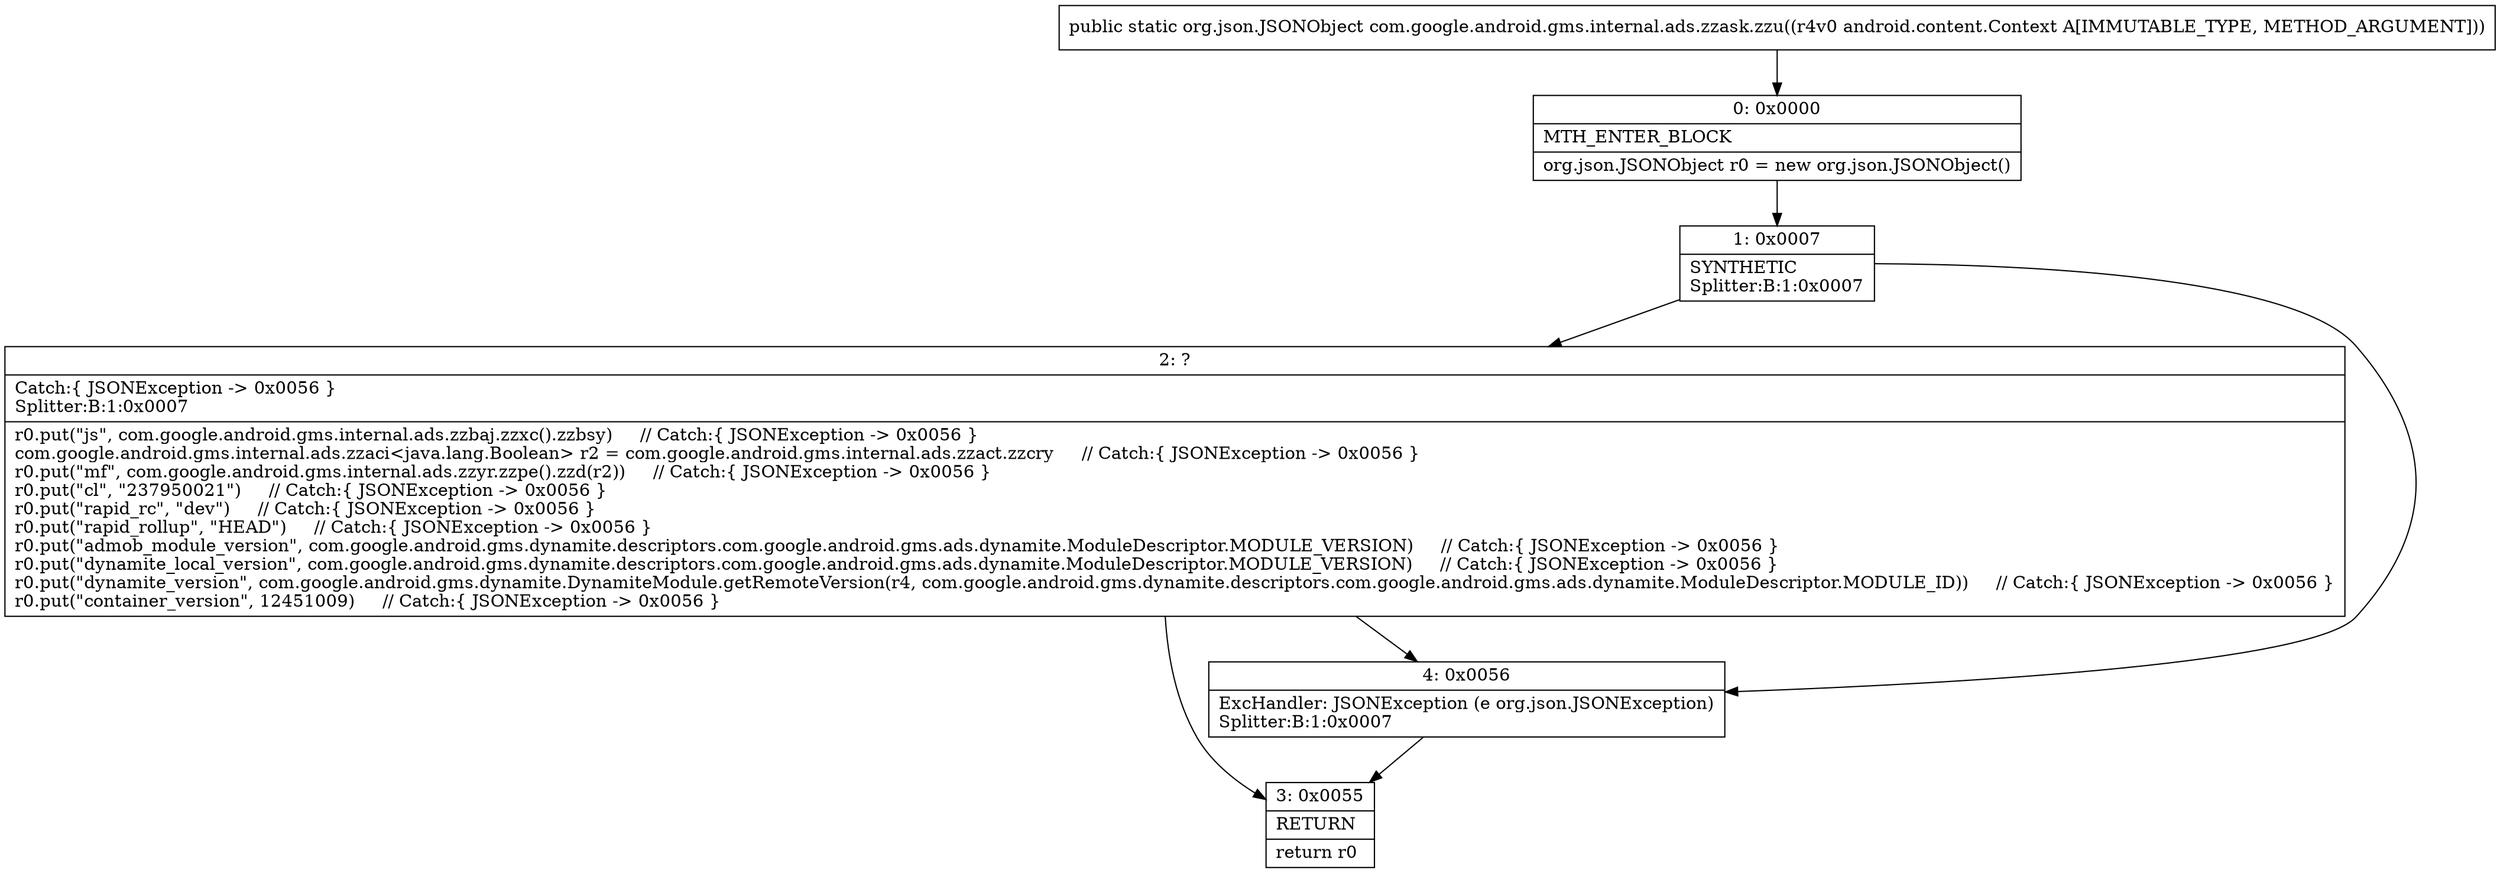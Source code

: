 digraph "CFG forcom.google.android.gms.internal.ads.zzask.zzu(Landroid\/content\/Context;)Lorg\/json\/JSONObject;" {
Node_0 [shape=record,label="{0\:\ 0x0000|MTH_ENTER_BLOCK\l|org.json.JSONObject r0 = new org.json.JSONObject()\l}"];
Node_1 [shape=record,label="{1\:\ 0x0007|SYNTHETIC\lSplitter:B:1:0x0007\l}"];
Node_2 [shape=record,label="{2\:\ ?|Catch:\{ JSONException \-\> 0x0056 \}\lSplitter:B:1:0x0007\l|r0.put(\"js\", com.google.android.gms.internal.ads.zzbaj.zzxc().zzbsy)     \/\/ Catch:\{ JSONException \-\> 0x0056 \}\lcom.google.android.gms.internal.ads.zzaci\<java.lang.Boolean\> r2 = com.google.android.gms.internal.ads.zzact.zzcry     \/\/ Catch:\{ JSONException \-\> 0x0056 \}\lr0.put(\"mf\", com.google.android.gms.internal.ads.zzyr.zzpe().zzd(r2))     \/\/ Catch:\{ JSONException \-\> 0x0056 \}\lr0.put(\"cl\", \"237950021\")     \/\/ Catch:\{ JSONException \-\> 0x0056 \}\lr0.put(\"rapid_rc\", \"dev\")     \/\/ Catch:\{ JSONException \-\> 0x0056 \}\lr0.put(\"rapid_rollup\", \"HEAD\")     \/\/ Catch:\{ JSONException \-\> 0x0056 \}\lr0.put(\"admob_module_version\", com.google.android.gms.dynamite.descriptors.com.google.android.gms.ads.dynamite.ModuleDescriptor.MODULE_VERSION)     \/\/ Catch:\{ JSONException \-\> 0x0056 \}\lr0.put(\"dynamite_local_version\", com.google.android.gms.dynamite.descriptors.com.google.android.gms.ads.dynamite.ModuleDescriptor.MODULE_VERSION)     \/\/ Catch:\{ JSONException \-\> 0x0056 \}\lr0.put(\"dynamite_version\", com.google.android.gms.dynamite.DynamiteModule.getRemoteVersion(r4, com.google.android.gms.dynamite.descriptors.com.google.android.gms.ads.dynamite.ModuleDescriptor.MODULE_ID))     \/\/ Catch:\{ JSONException \-\> 0x0056 \}\lr0.put(\"container_version\", 12451009)     \/\/ Catch:\{ JSONException \-\> 0x0056 \}\l}"];
Node_3 [shape=record,label="{3\:\ 0x0055|RETURN\l|return r0\l}"];
Node_4 [shape=record,label="{4\:\ 0x0056|ExcHandler: JSONException (e org.json.JSONException)\lSplitter:B:1:0x0007\l}"];
MethodNode[shape=record,label="{public static org.json.JSONObject com.google.android.gms.internal.ads.zzask.zzu((r4v0 android.content.Context A[IMMUTABLE_TYPE, METHOD_ARGUMENT])) }"];
MethodNode -> Node_0;
Node_0 -> Node_1;
Node_1 -> Node_2;
Node_1 -> Node_4;
Node_2 -> Node_3;
Node_2 -> Node_4;
Node_4 -> Node_3;
}

